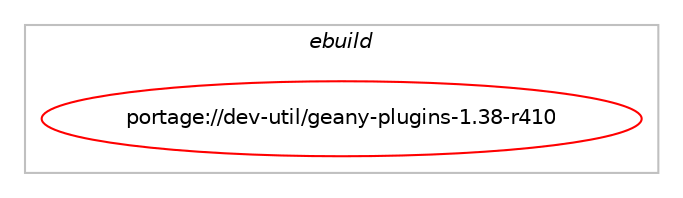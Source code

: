 digraph prolog {

# *************
# Graph options
# *************

newrank=true;
concentrate=true;
compound=true;
graph [rankdir=LR,fontname=Helvetica,fontsize=10,ranksep=1.5];#, ranksep=2.5, nodesep=0.2];
edge  [arrowhead=vee];
node  [fontname=Helvetica,fontsize=10];

# **********
# The ebuild
# **********

subgraph cluster_leftcol {
color=gray;
label=<<i>ebuild</i>>;
id [label="portage://dev-util/geany-plugins-1.38-r410", color=red, width=4, href="../dev-util/geany-plugins-1.38-r410.svg"];
}

# ****************
# The dependencies
# ****************

subgraph cluster_midcol {
color=gray;
label=<<i>dependencies</i>>;
subgraph cluster_compile {
fillcolor="#eeeeee";
style=filled;
label=<<i>compile</i>>;
# *** BEGIN UNKNOWN DEPENDENCY TYPE (TODO) ***
# id -> equal(use_conditional_group(positive,ctags,portage://dev-util/geany-plugins-1.38-r410,[package_dependency(portage://dev-util/geany-plugins-1.38-r410,install,no,dev-util,ctags,none,[,,],[],[])]))
# *** END UNKNOWN DEPENDENCY TYPE (TODO) ***

# *** BEGIN UNKNOWN DEPENDENCY TYPE (TODO) ***
# id -> equal(use_conditional_group(positive,debugger,portage://dev-util/geany-plugins-1.38-r410,[package_dependency(portage://dev-util/geany-plugins-1.38-r410,install,no,x11-libs,vte,none,[,,],[slot(2.91)],[])]))
# *** END UNKNOWN DEPENDENCY TYPE (TODO) ***

# *** BEGIN UNKNOWN DEPENDENCY TYPE (TODO) ***
# id -> equal(use_conditional_group(positive,enchant,portage://dev-util/geany-plugins-1.38-r410,[package_dependency(portage://dev-util/geany-plugins-1.38-r410,install,no,app-text,enchant,none,[,,],any_same_slot,[])]))
# *** END UNKNOWN DEPENDENCY TYPE (TODO) ***

# *** BEGIN UNKNOWN DEPENDENCY TYPE (TODO) ***
# id -> equal(use_conditional_group(positive,git,portage://dev-util/geany-plugins-1.38-r410,[package_dependency(portage://dev-util/geany-plugins-1.38-r410,install,no,dev-libs,libgit2,none,[,,],any_same_slot,[])]))
# *** END UNKNOWN DEPENDENCY TYPE (TODO) ***

# *** BEGIN UNKNOWN DEPENDENCY TYPE (TODO) ***
# id -> equal(use_conditional_group(positive,gpg,portage://dev-util/geany-plugins-1.38-r410,[package_dependency(portage://dev-util/geany-plugins-1.38-r410,install,no,app-crypt,gpgme,none,[,,],any_same_slot,[])]))
# *** END UNKNOWN DEPENDENCY TYPE (TODO) ***

# *** BEGIN UNKNOWN DEPENDENCY TYPE (TODO) ***
# id -> equal(use_conditional_group(positive,gtkspell,portage://dev-util/geany-plugins-1.38-r410,[package_dependency(portage://dev-util/geany-plugins-1.38-r410,install,no,app-text,gtkspell,none,[,,],[slot(3),equal],[])]))
# *** END UNKNOWN DEPENDENCY TYPE (TODO) ***

# *** BEGIN UNKNOWN DEPENDENCY TYPE (TODO) ***
# id -> equal(use_conditional_group(positive,lua,portage://dev-util/geany-plugins-1.38-r410,[use_conditional_group(positive,lua_single_target_lua5-1,portage://dev-util/geany-plugins-1.38-r410,[package_dependency(portage://dev-util/geany-plugins-1.38-r410,install,no,dev-lang,lua,none,[,,],[slot(5.1)],[use(enable(deprecated),none)])])]))
# *** END UNKNOWN DEPENDENCY TYPE (TODO) ***

# *** BEGIN UNKNOWN DEPENDENCY TYPE (TODO) ***
# id -> equal(use_conditional_group(positive,markdown,portage://dev-util/geany-plugins-1.38-r410,[package_dependency(portage://dev-util/geany-plugins-1.38-r410,install,no,app-text,discount,none,[,,],any_same_slot,[]),package_dependency(portage://dev-util/geany-plugins-1.38-r410,install,no,net-libs,webkit-gtk,none,[,,],[slot(4.1)],[])]))
# *** END UNKNOWN DEPENDENCY TYPE (TODO) ***

# *** BEGIN UNKNOWN DEPENDENCY TYPE (TODO) ***
# id -> equal(use_conditional_group(positive,pretty-printer,portage://dev-util/geany-plugins-1.38-r410,[package_dependency(portage://dev-util/geany-plugins-1.38-r410,install,no,dev-libs,libxml2,none,[,,],[slot(2)],[])]))
# *** END UNKNOWN DEPENDENCY TYPE (TODO) ***

# *** BEGIN UNKNOWN DEPENDENCY TYPE (TODO) ***
# id -> equal(use_conditional_group(positive,scope,portage://dev-util/geany-plugins-1.38-r410,[package_dependency(portage://dev-util/geany-plugins-1.38-r410,install,no,x11-libs,vte,none,[,,],[slot(2.91)],[])]))
# *** END UNKNOWN DEPENDENCY TYPE (TODO) ***

# *** BEGIN UNKNOWN DEPENDENCY TYPE (TODO) ***
# id -> equal(use_conditional_group(positive,workbench,portage://dev-util/geany-plugins-1.38-r410,[package_dependency(portage://dev-util/geany-plugins-1.38-r410,install,no,dev-libs,libgit2,none,[,,],any_same_slot,[])]))
# *** END UNKNOWN DEPENDENCY TYPE (TODO) ***

# *** BEGIN UNKNOWN DEPENDENCY TYPE (TODO) ***
# id -> equal(package_dependency(portage://dev-util/geany-plugins-1.38-r410,install,no,dev-libs,glib,none,[,,],[slot(2)],[]))
# *** END UNKNOWN DEPENDENCY TYPE (TODO) ***

# *** BEGIN UNKNOWN DEPENDENCY TYPE (TODO) ***
# id -> equal(package_dependency(portage://dev-util/geany-plugins-1.38-r410,install,no,dev-util,geany,greaterequal,[1.37,,,1.37],[],[use(disable(gtk2),negative)]))
# *** END UNKNOWN DEPENDENCY TYPE (TODO) ***

# *** BEGIN UNKNOWN DEPENDENCY TYPE (TODO) ***
# id -> equal(package_dependency(portage://dev-util/geany-plugins-1.38-r410,install,no,x11-libs,gtk+,none,[,,],[slot(3)],[]))
# *** END UNKNOWN DEPENDENCY TYPE (TODO) ***

}
subgraph cluster_compileandrun {
fillcolor="#eeeeee";
style=filled;
label=<<i>compile and run</i>>;
}
subgraph cluster_run {
fillcolor="#eeeeee";
style=filled;
label=<<i>run</i>>;
# *** BEGIN UNKNOWN DEPENDENCY TYPE (TODO) ***
# id -> equal(use_conditional_group(positive,ctags,portage://dev-util/geany-plugins-1.38-r410,[package_dependency(portage://dev-util/geany-plugins-1.38-r410,run,no,dev-util,ctags,none,[,,],[],[])]))
# *** END UNKNOWN DEPENDENCY TYPE (TODO) ***

# *** BEGIN UNKNOWN DEPENDENCY TYPE (TODO) ***
# id -> equal(use_conditional_group(positive,debugger,portage://dev-util/geany-plugins-1.38-r410,[package_dependency(portage://dev-util/geany-plugins-1.38-r410,run,no,x11-libs,vte,none,[,,],[slot(2.91)],[])]))
# *** END UNKNOWN DEPENDENCY TYPE (TODO) ***

# *** BEGIN UNKNOWN DEPENDENCY TYPE (TODO) ***
# id -> equal(use_conditional_group(positive,enchant,portage://dev-util/geany-plugins-1.38-r410,[package_dependency(portage://dev-util/geany-plugins-1.38-r410,run,no,app-text,enchant,none,[,,],any_same_slot,[])]))
# *** END UNKNOWN DEPENDENCY TYPE (TODO) ***

# *** BEGIN UNKNOWN DEPENDENCY TYPE (TODO) ***
# id -> equal(use_conditional_group(positive,git,portage://dev-util/geany-plugins-1.38-r410,[package_dependency(portage://dev-util/geany-plugins-1.38-r410,run,no,dev-libs,libgit2,none,[,,],any_same_slot,[])]))
# *** END UNKNOWN DEPENDENCY TYPE (TODO) ***

# *** BEGIN UNKNOWN DEPENDENCY TYPE (TODO) ***
# id -> equal(use_conditional_group(positive,gpg,portage://dev-util/geany-plugins-1.38-r410,[package_dependency(portage://dev-util/geany-plugins-1.38-r410,run,no,app-crypt,gpgme,none,[,,],any_same_slot,[])]))
# *** END UNKNOWN DEPENDENCY TYPE (TODO) ***

# *** BEGIN UNKNOWN DEPENDENCY TYPE (TODO) ***
# id -> equal(use_conditional_group(positive,gtkspell,portage://dev-util/geany-plugins-1.38-r410,[package_dependency(portage://dev-util/geany-plugins-1.38-r410,run,no,app-text,gtkspell,none,[,,],[slot(3),equal],[])]))
# *** END UNKNOWN DEPENDENCY TYPE (TODO) ***

# *** BEGIN UNKNOWN DEPENDENCY TYPE (TODO) ***
# id -> equal(use_conditional_group(positive,lua,portage://dev-util/geany-plugins-1.38-r410,[use_conditional_group(positive,lua_single_target_lua5-1,portage://dev-util/geany-plugins-1.38-r410,[package_dependency(portage://dev-util/geany-plugins-1.38-r410,run,no,dev-lang,lua,none,[,,],[slot(5.1)],[use(enable(deprecated),none)])])]))
# *** END UNKNOWN DEPENDENCY TYPE (TODO) ***

# *** BEGIN UNKNOWN DEPENDENCY TYPE (TODO) ***
# id -> equal(use_conditional_group(positive,markdown,portage://dev-util/geany-plugins-1.38-r410,[package_dependency(portage://dev-util/geany-plugins-1.38-r410,run,no,app-text,discount,none,[,,],any_same_slot,[]),package_dependency(portage://dev-util/geany-plugins-1.38-r410,run,no,net-libs,webkit-gtk,none,[,,],[slot(4.1)],[])]))
# *** END UNKNOWN DEPENDENCY TYPE (TODO) ***

# *** BEGIN UNKNOWN DEPENDENCY TYPE (TODO) ***
# id -> equal(use_conditional_group(positive,pretty-printer,portage://dev-util/geany-plugins-1.38-r410,[package_dependency(portage://dev-util/geany-plugins-1.38-r410,run,no,dev-libs,libxml2,none,[,,],[slot(2)],[])]))
# *** END UNKNOWN DEPENDENCY TYPE (TODO) ***

# *** BEGIN UNKNOWN DEPENDENCY TYPE (TODO) ***
# id -> equal(use_conditional_group(positive,scope,portage://dev-util/geany-plugins-1.38-r410,[package_dependency(portage://dev-util/geany-plugins-1.38-r410,run,no,dev-debug,gdb,none,[,,],[],[])]))
# *** END UNKNOWN DEPENDENCY TYPE (TODO) ***

# *** BEGIN UNKNOWN DEPENDENCY TYPE (TODO) ***
# id -> equal(use_conditional_group(positive,scope,portage://dev-util/geany-plugins-1.38-r410,[package_dependency(portage://dev-util/geany-plugins-1.38-r410,run,no,x11-libs,vte,none,[,,],[slot(2.91)],[])]))
# *** END UNKNOWN DEPENDENCY TYPE (TODO) ***

# *** BEGIN UNKNOWN DEPENDENCY TYPE (TODO) ***
# id -> equal(use_conditional_group(positive,workbench,portage://dev-util/geany-plugins-1.38-r410,[package_dependency(portage://dev-util/geany-plugins-1.38-r410,run,no,dev-libs,libgit2,none,[,,],any_same_slot,[])]))
# *** END UNKNOWN DEPENDENCY TYPE (TODO) ***

# *** BEGIN UNKNOWN DEPENDENCY TYPE (TODO) ***
# id -> equal(package_dependency(portage://dev-util/geany-plugins-1.38-r410,run,no,dev-libs,glib,none,[,,],[slot(2)],[]))
# *** END UNKNOWN DEPENDENCY TYPE (TODO) ***

# *** BEGIN UNKNOWN DEPENDENCY TYPE (TODO) ***
# id -> equal(package_dependency(portage://dev-util/geany-plugins-1.38-r410,run,no,dev-util,geany,greaterequal,[1.37,,,1.37],[],[use(disable(gtk2),negative)]))
# *** END UNKNOWN DEPENDENCY TYPE (TODO) ***

# *** BEGIN UNKNOWN DEPENDENCY TYPE (TODO) ***
# id -> equal(package_dependency(portage://dev-util/geany-plugins-1.38-r410,run,no,x11-libs,gtk+,none,[,,],[slot(3)],[]))
# *** END UNKNOWN DEPENDENCY TYPE (TODO) ***

}
}

# **************
# The candidates
# **************

subgraph cluster_choices {
rank=same;
color=gray;
label=<<i>candidates</i>>;

}

}
